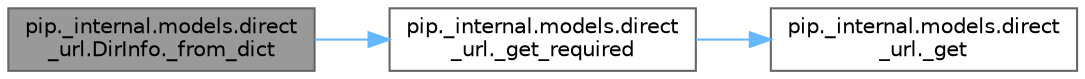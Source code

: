 digraph "pip._internal.models.direct_url.DirInfo._from_dict"
{
 // LATEX_PDF_SIZE
  bgcolor="transparent";
  edge [fontname=Helvetica,fontsize=10,labelfontname=Helvetica,labelfontsize=10];
  node [fontname=Helvetica,fontsize=10,shape=box,height=0.2,width=0.4];
  rankdir="LR";
  Node1 [id="Node000001",label="pip._internal.models.direct\l_url.DirInfo._from_dict",height=0.2,width=0.4,color="gray40", fillcolor="grey60", style="filled", fontcolor="black",tooltip=" "];
  Node1 -> Node2 [id="edge1_Node000001_Node000002",color="steelblue1",style="solid",tooltip=" "];
  Node2 [id="Node000002",label="pip._internal.models.direct\l_url._get_required",height=0.2,width=0.4,color="grey40", fillcolor="white", style="filled",URL="$namespacepip_1_1__internal_1_1models_1_1direct__url.html#acc80f6c74c88a305af8213f163d87cbe",tooltip=" "];
  Node2 -> Node3 [id="edge2_Node000002_Node000003",color="steelblue1",style="solid",tooltip=" "];
  Node3 [id="Node000003",label="pip._internal.models.direct\l_url._get",height=0.2,width=0.4,color="grey40", fillcolor="white", style="filled",URL="$namespacepip_1_1__internal_1_1models_1_1direct__url.html#a14e82966035e26dc97390b9d036f99af",tooltip=" "];
}
